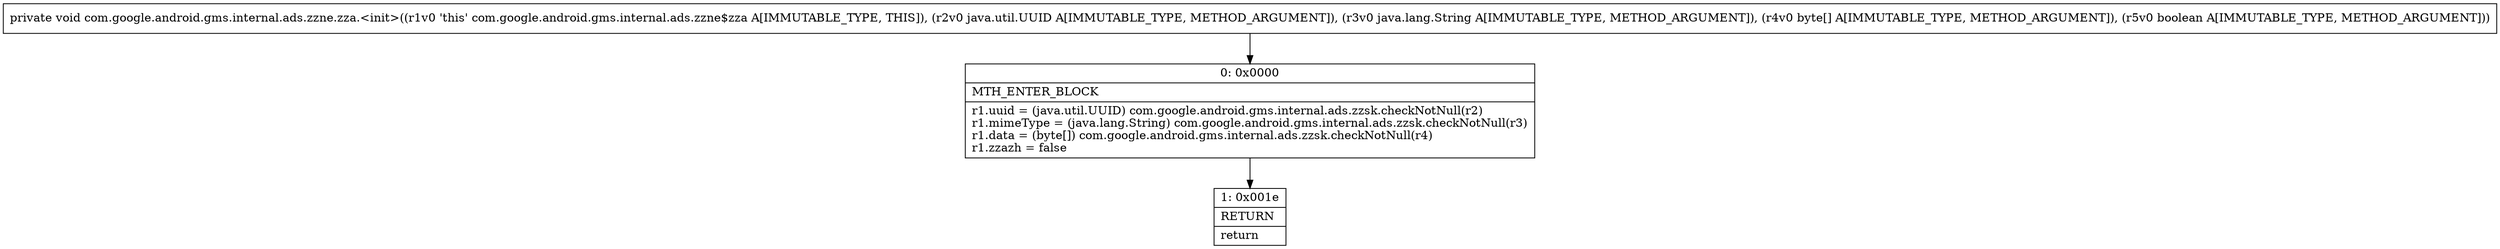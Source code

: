 digraph "CFG forcom.google.android.gms.internal.ads.zzne.zza.\<init\>(Ljava\/util\/UUID;Ljava\/lang\/String;[BZ)V" {
Node_0 [shape=record,label="{0\:\ 0x0000|MTH_ENTER_BLOCK\l|r1.uuid = (java.util.UUID) com.google.android.gms.internal.ads.zzsk.checkNotNull(r2)\lr1.mimeType = (java.lang.String) com.google.android.gms.internal.ads.zzsk.checkNotNull(r3)\lr1.data = (byte[]) com.google.android.gms.internal.ads.zzsk.checkNotNull(r4)\lr1.zzazh = false\l}"];
Node_1 [shape=record,label="{1\:\ 0x001e|RETURN\l|return\l}"];
MethodNode[shape=record,label="{private void com.google.android.gms.internal.ads.zzne.zza.\<init\>((r1v0 'this' com.google.android.gms.internal.ads.zzne$zza A[IMMUTABLE_TYPE, THIS]), (r2v0 java.util.UUID A[IMMUTABLE_TYPE, METHOD_ARGUMENT]), (r3v0 java.lang.String A[IMMUTABLE_TYPE, METHOD_ARGUMENT]), (r4v0 byte[] A[IMMUTABLE_TYPE, METHOD_ARGUMENT]), (r5v0 boolean A[IMMUTABLE_TYPE, METHOD_ARGUMENT])) }"];
MethodNode -> Node_0;
Node_0 -> Node_1;
}


